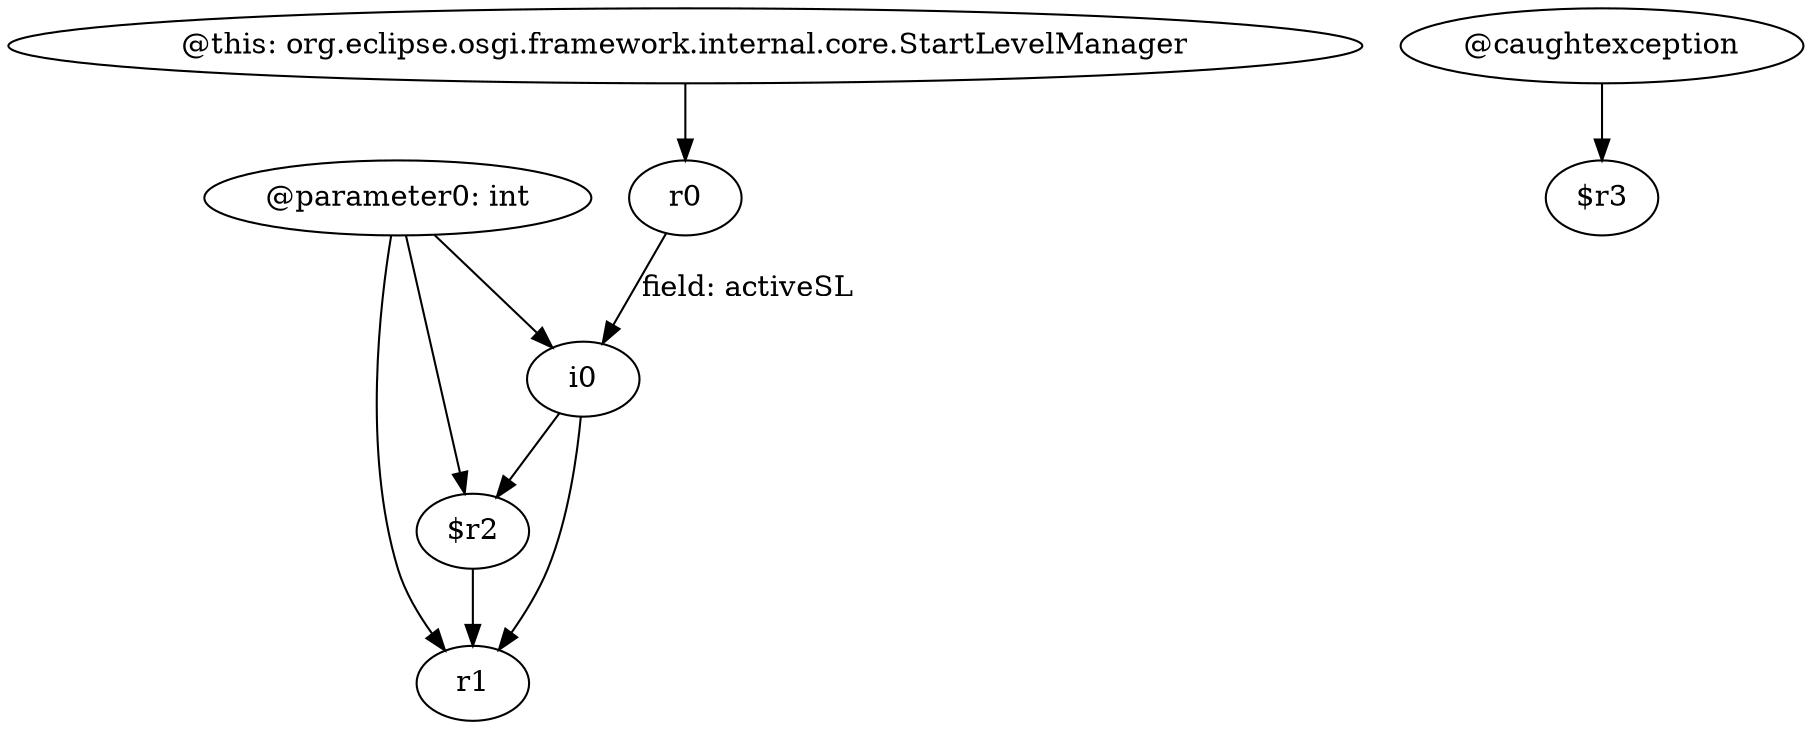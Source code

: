 digraph g {
0[label="@parameter0: int"]
1[label="i0"]
0->1[label=""]
2[label="r1"]
0->2[label=""]
1->2[label=""]
3[label="@this: org.eclipse.osgi.framework.internal.core.StartLevelManager"]
4[label="r0"]
3->4[label=""]
5[label="@caughtexception"]
6[label="$r3"]
5->6[label=""]
7[label="$r2"]
7->2[label=""]
4->1[label="field: activeSL"]
0->7[label=""]
1->7[label=""]
}